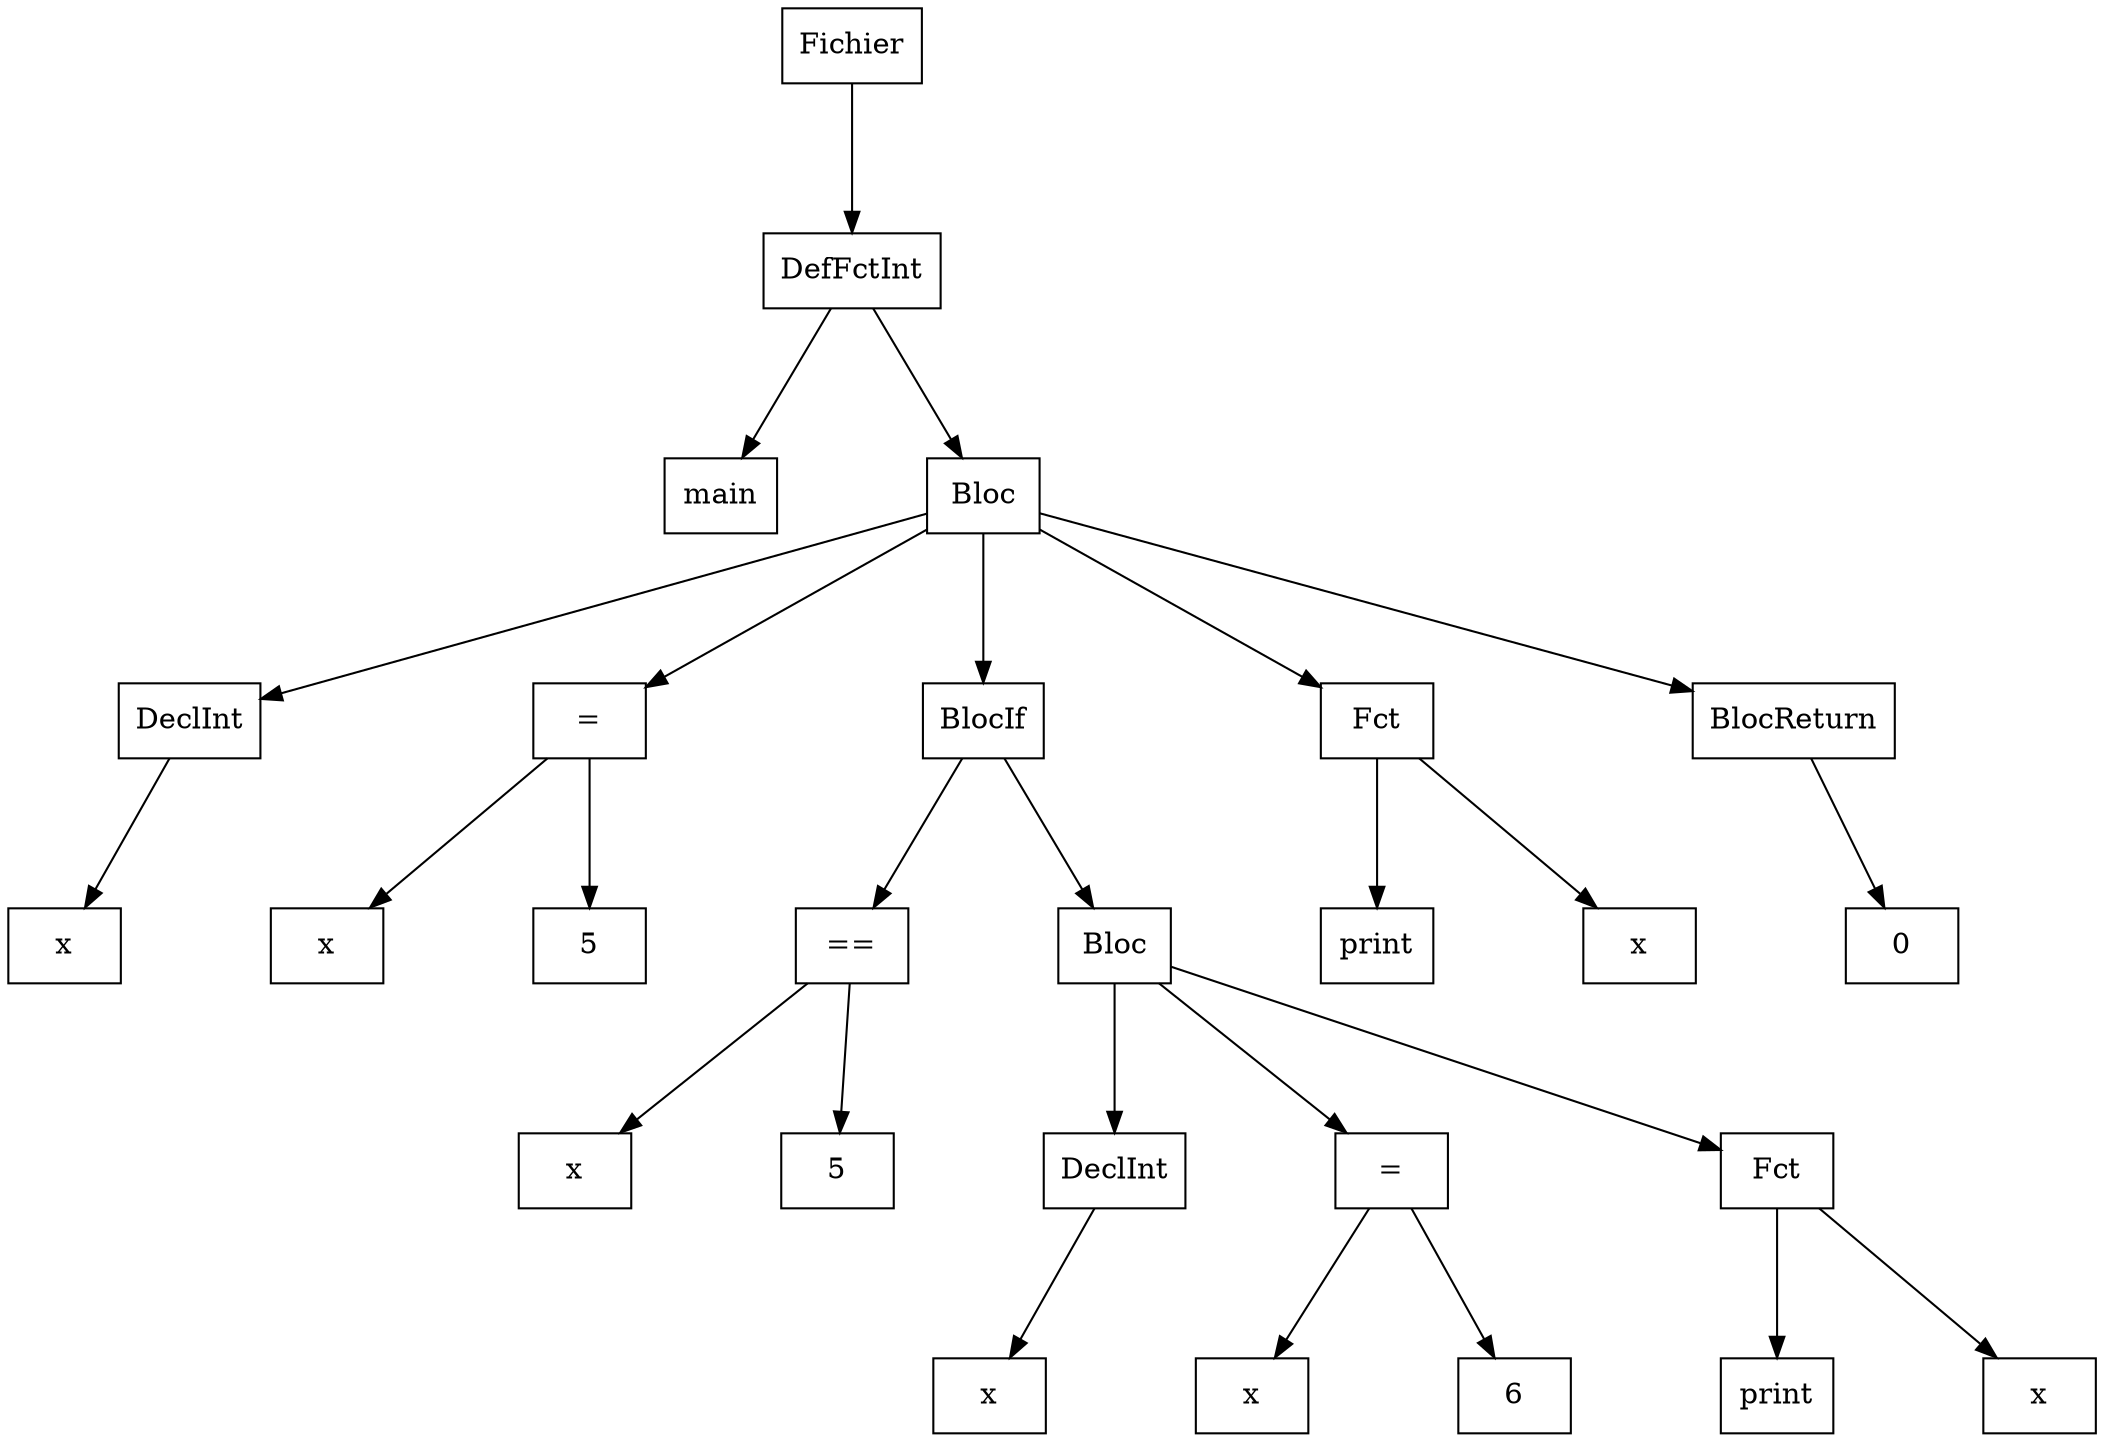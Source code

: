digraph "ast"{

	nodesep=1;
	ranksep=1;

	N0 [label="Fichier", shape="box"];
	N1 [label="DefFctInt", shape="box"];
	N2 [label="main", shape="box"];
	N3 [label="Bloc", shape="box"];
	N4 [label="DeclInt", shape="box"];
	N5 [label="x", shape="box"];
	N6 [label="=", shape="box"];
	N7 [label="x", shape="box"];
	N8 [label="5", shape="box"];
	N9 [label="BlocIf", shape="box"];
	N10 [label="==", shape="box"];
	N11 [label="x", shape="box"];
	N12 [label="5", shape="box"];
	N13 [label="Bloc", shape="box"];
	N14 [label="DeclInt", shape="box"];
	N15 [label="x", shape="box"];
	N16 [label="=", shape="box"];
	N17 [label="x", shape="box"];
	N18 [label="6", shape="box"];
	N19 [label="Fct", shape="box"];
	N20 [label="print", shape="box"];
	N21 [label="x", shape="box"];
	N22 [label="Fct", shape="box"];
	N23 [label="print", shape="box"];
	N24 [label="x", shape="box"];
	N25 [label="BlocReturn", shape="box"];
	N26 [label="0", shape="box"];

	N1 -> N2; 
	N4 -> N5; 
	N3 -> N4; 
	N6 -> N7; 
	N6 -> N8; 
	N3 -> N6; 
	N10 -> N11; 
	N10 -> N12; 
	N9 -> N10; 
	N14 -> N15; 
	N13 -> N14; 
	N16 -> N17; 
	N16 -> N18; 
	N13 -> N16; 
	N19 -> N20; 
	N19 -> N21; 
	N13 -> N19; 
	N9 -> N13; 
	N3 -> N9; 
	N22 -> N23; 
	N22 -> N24; 
	N3 -> N22; 
	N25 -> N26; 
	N3 -> N25; 
	N1 -> N3; 
	N0 -> N1; 
}

